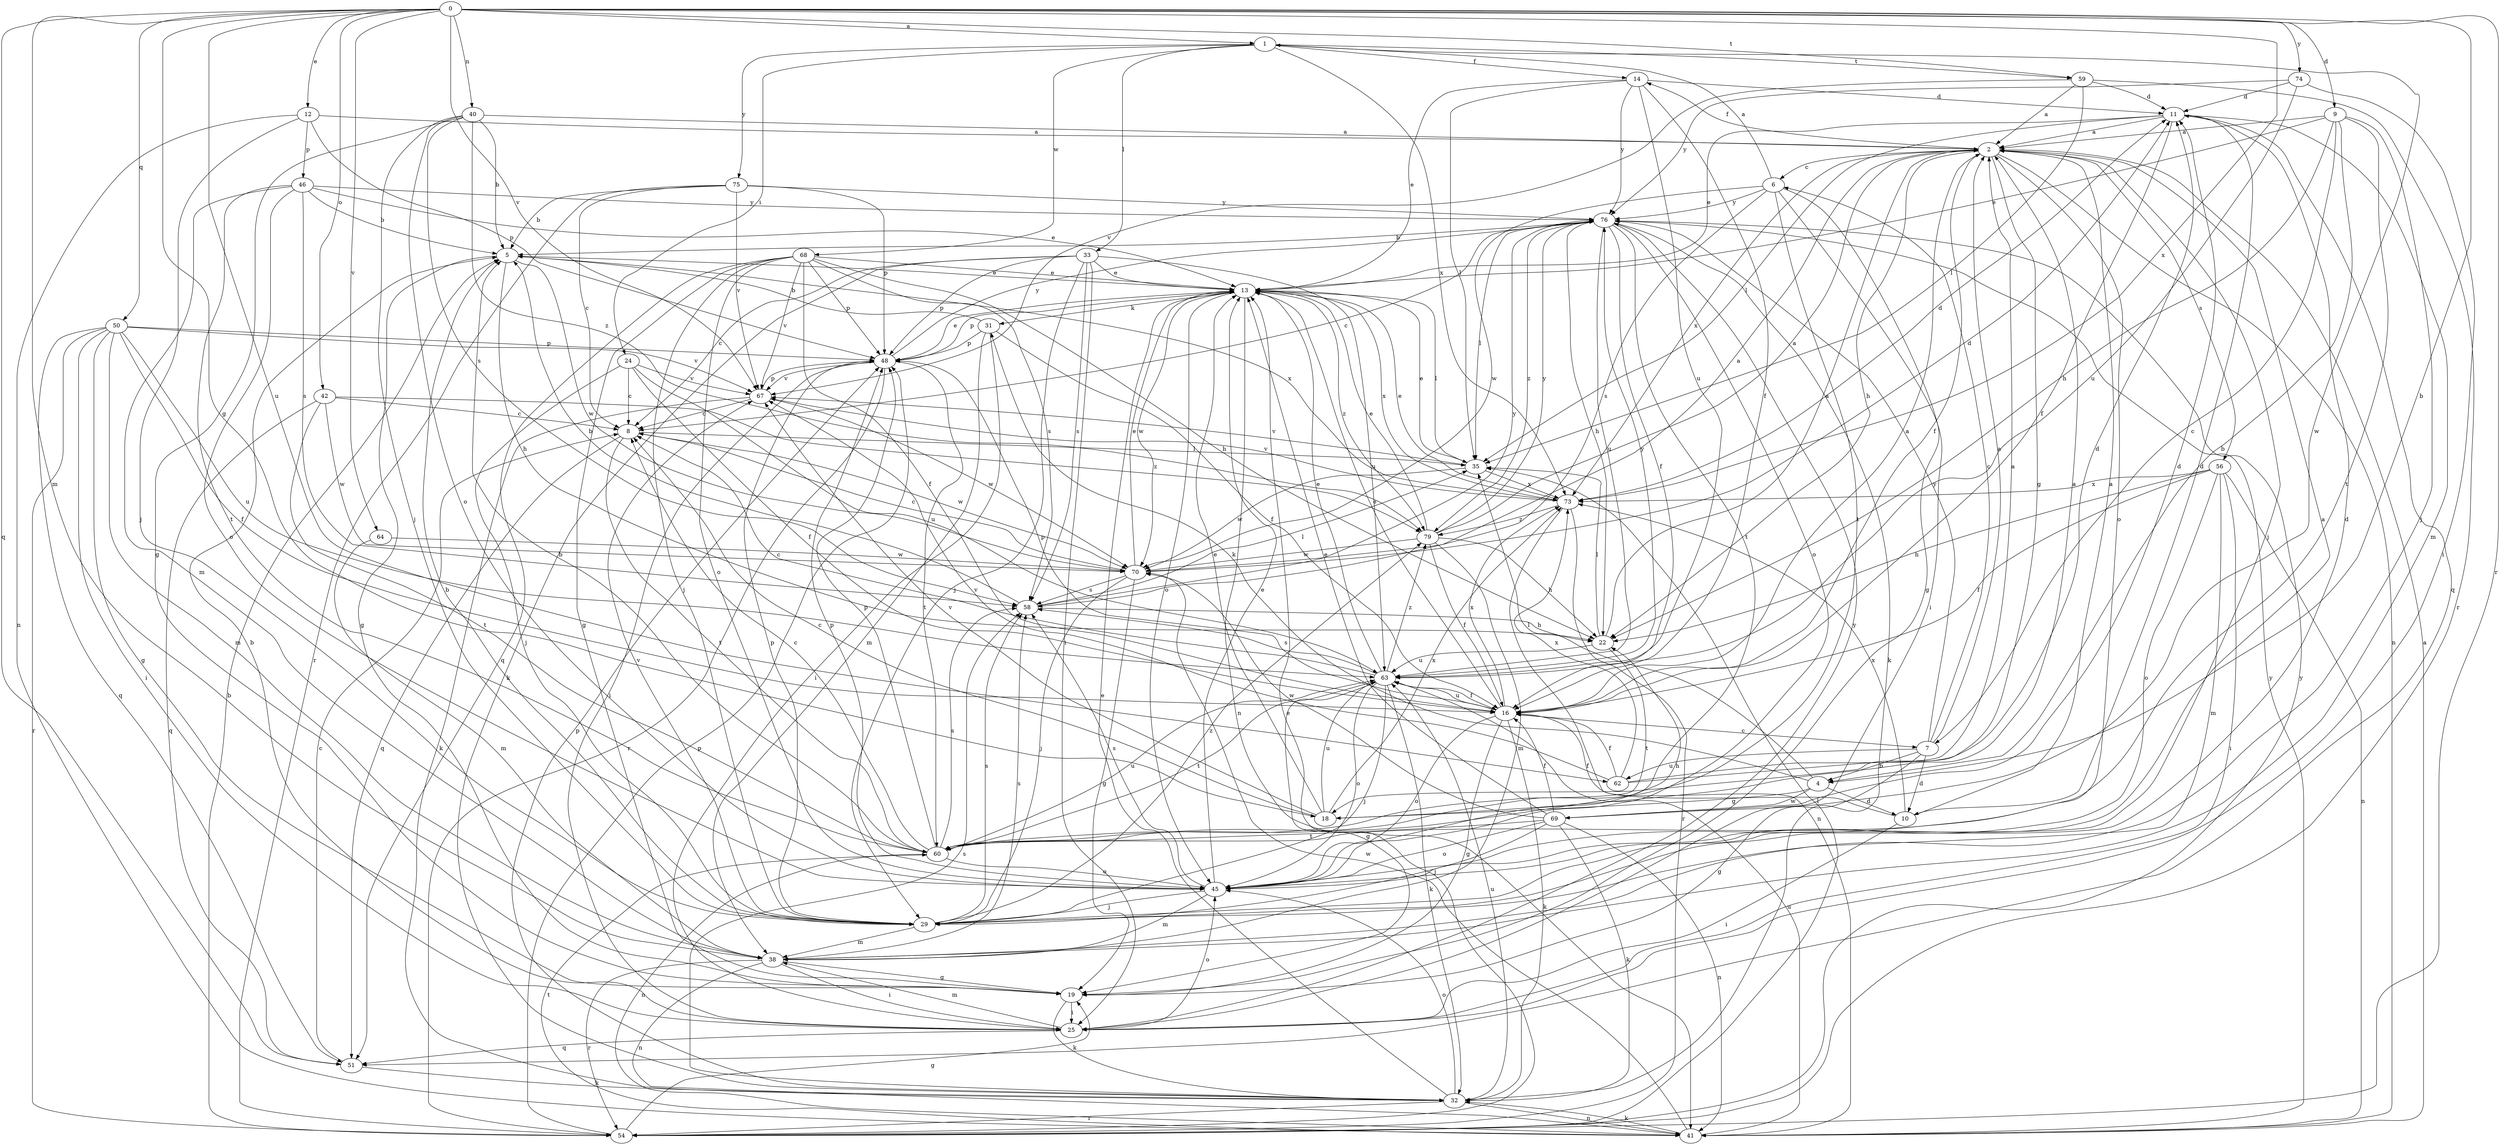 strict digraph  {
0;
1;
2;
4;
5;
6;
7;
8;
9;
10;
11;
12;
13;
14;
16;
18;
19;
22;
24;
25;
29;
31;
32;
33;
35;
38;
40;
41;
42;
45;
46;
48;
50;
51;
54;
56;
58;
59;
60;
62;
63;
64;
67;
68;
69;
70;
73;
74;
75;
76;
79;
0 -> 1  [label=a];
0 -> 4  [label=b];
0 -> 9  [label=d];
0 -> 12  [label=e];
0 -> 18  [label=g];
0 -> 38  [label=m];
0 -> 40  [label=n];
0 -> 42  [label=o];
0 -> 50  [label=q];
0 -> 51  [label=q];
0 -> 54  [label=r];
0 -> 59  [label=t];
0 -> 62  [label=u];
0 -> 64  [label=v];
0 -> 67  [label=v];
0 -> 73  [label=x];
0 -> 74  [label=y];
1 -> 14  [label=f];
1 -> 24  [label=i];
1 -> 33  [label=l];
1 -> 59  [label=t];
1 -> 68  [label=w];
1 -> 69  [label=w];
1 -> 73  [label=x];
1 -> 75  [label=y];
2 -> 6  [label=c];
2 -> 14  [label=f];
2 -> 16  [label=f];
2 -> 18  [label=g];
2 -> 22  [label=h];
2 -> 29  [label=j];
2 -> 41  [label=n];
2 -> 45  [label=o];
2 -> 56  [label=s];
2 -> 73  [label=x];
4 -> 10  [label=d];
4 -> 18  [label=g];
4 -> 31  [label=k];
4 -> 35  [label=l];
4 -> 69  [label=w];
5 -> 13  [label=e];
5 -> 19  [label=g];
5 -> 22  [label=h];
5 -> 70  [label=w];
5 -> 73  [label=x];
6 -> 1  [label=a];
6 -> 19  [label=g];
6 -> 25  [label=i];
6 -> 58  [label=s];
6 -> 60  [label=t];
6 -> 70  [label=w];
6 -> 76  [label=y];
7 -> 2  [label=a];
7 -> 4  [label=b];
7 -> 6  [label=c];
7 -> 10  [label=d];
7 -> 19  [label=g];
7 -> 62  [label=u];
7 -> 76  [label=y];
8 -> 35  [label=l];
8 -> 51  [label=q];
8 -> 60  [label=t];
8 -> 70  [label=w];
9 -> 2  [label=a];
9 -> 4  [label=b];
9 -> 7  [label=c];
9 -> 13  [label=e];
9 -> 22  [label=h];
9 -> 29  [label=j];
9 -> 60  [label=t];
10 -> 2  [label=a];
10 -> 16  [label=f];
10 -> 25  [label=i];
10 -> 73  [label=x];
11 -> 2  [label=a];
11 -> 10  [label=d];
11 -> 13  [label=e];
11 -> 16  [label=f];
11 -> 35  [label=l];
11 -> 38  [label=m];
11 -> 51  [label=q];
12 -> 2  [label=a];
12 -> 29  [label=j];
12 -> 41  [label=n];
12 -> 46  [label=p];
12 -> 48  [label=p];
13 -> 31  [label=k];
13 -> 35  [label=l];
13 -> 41  [label=n];
13 -> 45  [label=o];
13 -> 48  [label=p];
13 -> 70  [label=w];
13 -> 73  [label=x];
13 -> 79  [label=z];
14 -> 11  [label=d];
14 -> 13  [label=e];
14 -> 16  [label=f];
14 -> 35  [label=l];
14 -> 63  [label=u];
14 -> 76  [label=y];
16 -> 2  [label=a];
16 -> 7  [label=c];
16 -> 13  [label=e];
16 -> 19  [label=g];
16 -> 32  [label=k];
16 -> 45  [label=o];
16 -> 48  [label=p];
16 -> 63  [label=u];
16 -> 73  [label=x];
18 -> 2  [label=a];
18 -> 8  [label=c];
18 -> 13  [label=e];
18 -> 63  [label=u];
18 -> 67  [label=v];
18 -> 73  [label=x];
19 -> 25  [label=i];
19 -> 32  [label=k];
22 -> 2  [label=a];
22 -> 35  [label=l];
22 -> 60  [label=t];
22 -> 63  [label=u];
24 -> 8  [label=c];
24 -> 16  [label=f];
24 -> 29  [label=j];
24 -> 63  [label=u];
24 -> 67  [label=v];
25 -> 5  [label=b];
25 -> 38  [label=m];
25 -> 45  [label=o];
25 -> 51  [label=q];
25 -> 76  [label=y];
29 -> 5  [label=b];
29 -> 11  [label=d];
29 -> 38  [label=m];
29 -> 48  [label=p];
29 -> 58  [label=s];
29 -> 67  [label=v];
29 -> 79  [label=z];
31 -> 5  [label=b];
31 -> 16  [label=f];
31 -> 25  [label=i];
31 -> 38  [label=m];
31 -> 48  [label=p];
32 -> 13  [label=e];
32 -> 41  [label=n];
32 -> 45  [label=o];
32 -> 48  [label=p];
32 -> 54  [label=r];
32 -> 58  [label=s];
32 -> 63  [label=u];
33 -> 8  [label=c];
33 -> 13  [label=e];
33 -> 25  [label=i];
33 -> 29  [label=j];
33 -> 32  [label=k];
33 -> 48  [label=p];
33 -> 58  [label=s];
33 -> 63  [label=u];
35 -> 13  [label=e];
35 -> 67  [label=v];
35 -> 70  [label=w];
35 -> 73  [label=x];
38 -> 19  [label=g];
38 -> 25  [label=i];
38 -> 41  [label=n];
38 -> 54  [label=r];
38 -> 58  [label=s];
40 -> 2  [label=a];
40 -> 5  [label=b];
40 -> 19  [label=g];
40 -> 29  [label=j];
40 -> 45  [label=o];
40 -> 58  [label=s];
40 -> 79  [label=z];
41 -> 2  [label=a];
41 -> 32  [label=k];
41 -> 60  [label=t];
41 -> 63  [label=u];
41 -> 70  [label=w];
41 -> 76  [label=y];
42 -> 8  [label=c];
42 -> 51  [label=q];
42 -> 60  [label=t];
42 -> 70  [label=w];
42 -> 79  [label=z];
45 -> 2  [label=a];
45 -> 13  [label=e];
45 -> 22  [label=h];
45 -> 29  [label=j];
45 -> 38  [label=m];
45 -> 48  [label=p];
45 -> 58  [label=s];
46 -> 5  [label=b];
46 -> 13  [label=e];
46 -> 38  [label=m];
46 -> 45  [label=o];
46 -> 58  [label=s];
46 -> 60  [label=t];
46 -> 76  [label=y];
48 -> 13  [label=e];
48 -> 25  [label=i];
48 -> 54  [label=r];
48 -> 60  [label=t];
48 -> 67  [label=v];
48 -> 76  [label=y];
50 -> 16  [label=f];
50 -> 19  [label=g];
50 -> 25  [label=i];
50 -> 38  [label=m];
50 -> 48  [label=p];
50 -> 51  [label=q];
50 -> 54  [label=r];
50 -> 63  [label=u];
50 -> 67  [label=v];
51 -> 8  [label=c];
51 -> 32  [label=k];
54 -> 5  [label=b];
54 -> 13  [label=e];
54 -> 19  [label=g];
54 -> 35  [label=l];
54 -> 48  [label=p];
54 -> 76  [label=y];
56 -> 16  [label=f];
56 -> 22  [label=h];
56 -> 25  [label=i];
56 -> 38  [label=m];
56 -> 41  [label=n];
56 -> 45  [label=o];
56 -> 73  [label=x];
58 -> 5  [label=b];
58 -> 22  [label=h];
58 -> 35  [label=l];
58 -> 76  [label=y];
59 -> 2  [label=a];
59 -> 11  [label=d];
59 -> 35  [label=l];
59 -> 54  [label=r];
59 -> 67  [label=v];
60 -> 5  [label=b];
60 -> 8  [label=c];
60 -> 41  [label=n];
60 -> 45  [label=o];
60 -> 48  [label=p];
60 -> 58  [label=s];
60 -> 63  [label=u];
62 -> 2  [label=a];
62 -> 11  [label=d];
62 -> 16  [label=f];
62 -> 67  [label=v];
62 -> 73  [label=x];
63 -> 8  [label=c];
63 -> 13  [label=e];
63 -> 16  [label=f];
63 -> 19  [label=g];
63 -> 29  [label=j];
63 -> 32  [label=k];
63 -> 45  [label=o];
63 -> 58  [label=s];
63 -> 60  [label=t];
63 -> 76  [label=y];
63 -> 79  [label=z];
64 -> 38  [label=m];
64 -> 70  [label=w];
67 -> 8  [label=c];
67 -> 32  [label=k];
67 -> 48  [label=p];
67 -> 70  [label=w];
68 -> 13  [label=e];
68 -> 16  [label=f];
68 -> 19  [label=g];
68 -> 22  [label=h];
68 -> 29  [label=j];
68 -> 45  [label=o];
68 -> 48  [label=p];
68 -> 51  [label=q];
68 -> 58  [label=s];
68 -> 67  [label=v];
69 -> 11  [label=d];
69 -> 13  [label=e];
69 -> 16  [label=f];
69 -> 29  [label=j];
69 -> 32  [label=k];
69 -> 41  [label=n];
69 -> 45  [label=o];
69 -> 60  [label=t];
69 -> 70  [label=w];
70 -> 2  [label=a];
70 -> 8  [label=c];
70 -> 11  [label=d];
70 -> 13  [label=e];
70 -> 19  [label=g];
70 -> 29  [label=j];
70 -> 58  [label=s];
73 -> 11  [label=d];
73 -> 13  [label=e];
73 -> 41  [label=n];
73 -> 54  [label=r];
73 -> 67  [label=v];
73 -> 79  [label=z];
74 -> 11  [label=d];
74 -> 25  [label=i];
74 -> 63  [label=u];
74 -> 76  [label=y];
75 -> 5  [label=b];
75 -> 8  [label=c];
75 -> 48  [label=p];
75 -> 54  [label=r];
75 -> 67  [label=v];
75 -> 76  [label=y];
76 -> 5  [label=b];
76 -> 8  [label=c];
76 -> 16  [label=f];
76 -> 22  [label=h];
76 -> 32  [label=k];
76 -> 35  [label=l];
76 -> 45  [label=o];
76 -> 60  [label=t];
76 -> 63  [label=u];
76 -> 79  [label=z];
79 -> 2  [label=a];
79 -> 13  [label=e];
79 -> 16  [label=f];
79 -> 22  [label=h];
79 -> 38  [label=m];
79 -> 70  [label=w];
79 -> 76  [label=y];
}
